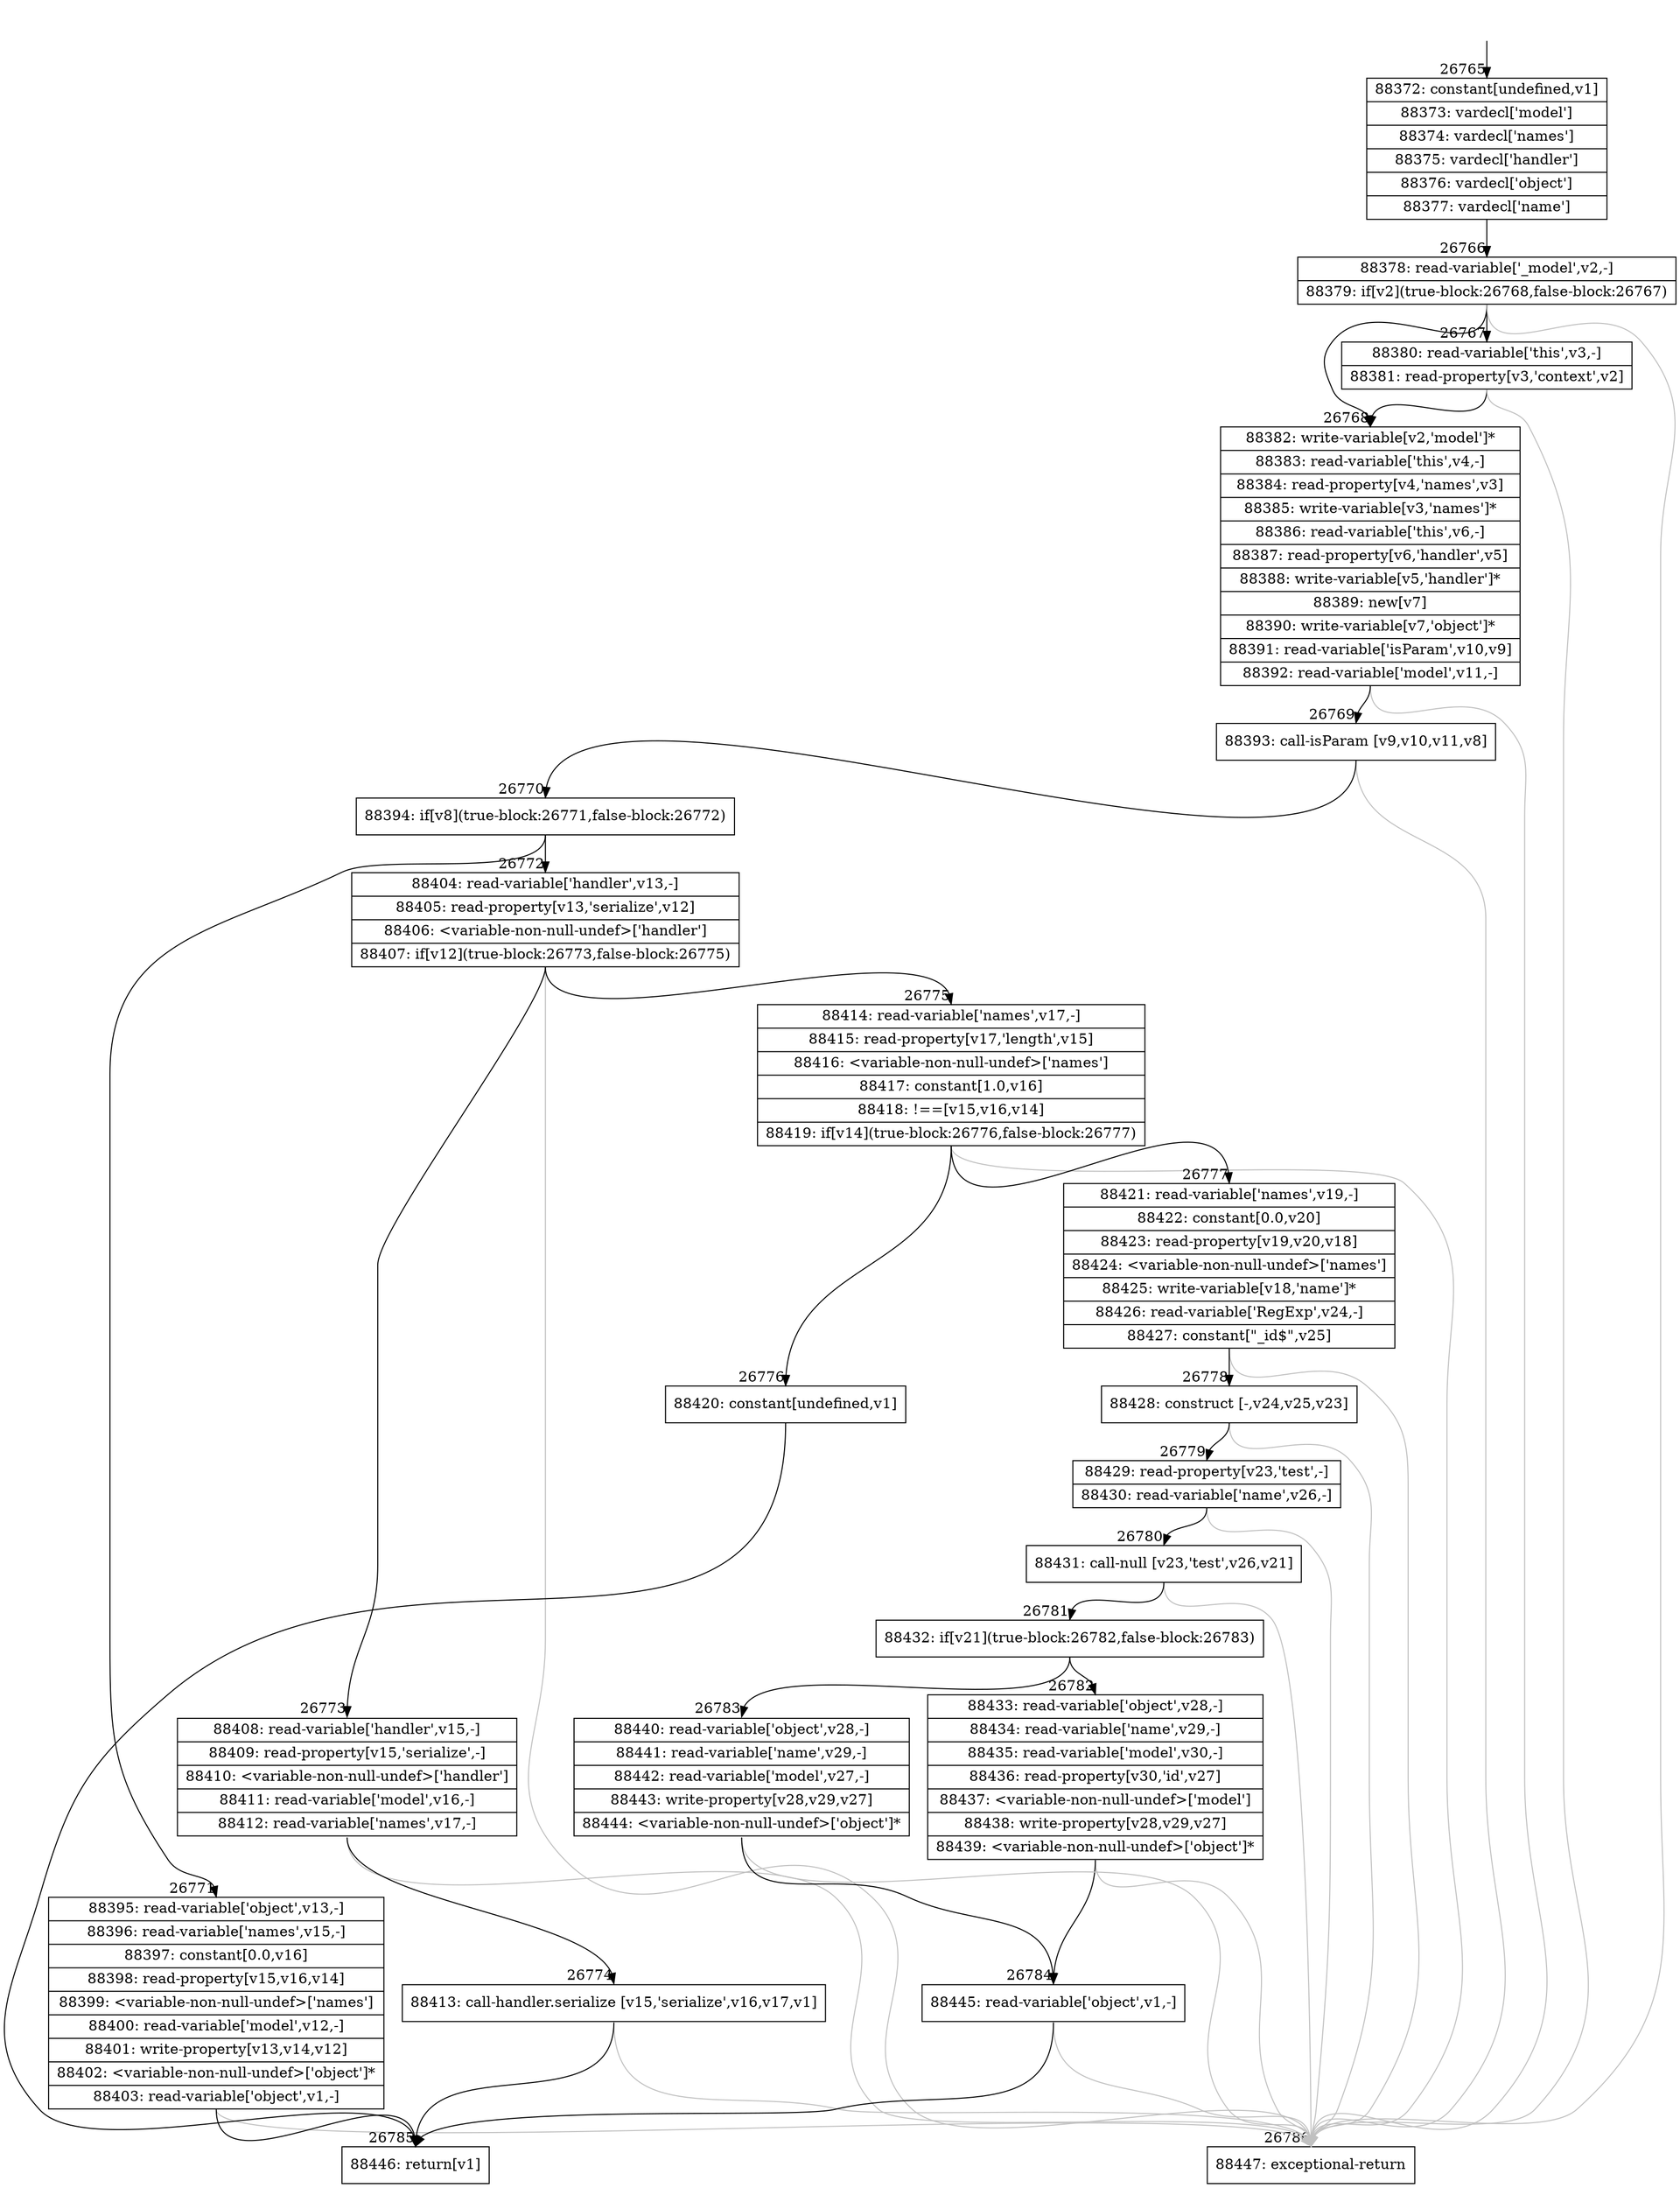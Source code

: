 digraph {
rankdir="TD"
BB_entry2347[shape=none,label=""];
BB_entry2347 -> BB26765 [tailport=s, headport=n, headlabel="    26765"]
BB26765 [shape=record label="{88372: constant[undefined,v1]|88373: vardecl['model']|88374: vardecl['names']|88375: vardecl['handler']|88376: vardecl['object']|88377: vardecl['name']}" ] 
BB26765 -> BB26766 [tailport=s, headport=n, headlabel="      26766"]
BB26766 [shape=record label="{88378: read-variable['_model',v2,-]|88379: if[v2](true-block:26768,false-block:26767)}" ] 
BB26766 -> BB26768 [tailport=s, headport=n, headlabel="      26768"]
BB26766 -> BB26767 [tailport=s, headport=n, headlabel="      26767"]
BB26766 -> BB26786 [tailport=s, headport=n, color=gray, headlabel="      26786"]
BB26767 [shape=record label="{88380: read-variable['this',v3,-]|88381: read-property[v3,'context',v2]}" ] 
BB26767 -> BB26768 [tailport=s, headport=n]
BB26767 -> BB26786 [tailport=s, headport=n, color=gray]
BB26768 [shape=record label="{88382: write-variable[v2,'model']*|88383: read-variable['this',v4,-]|88384: read-property[v4,'names',v3]|88385: write-variable[v3,'names']*|88386: read-variable['this',v6,-]|88387: read-property[v6,'handler',v5]|88388: write-variable[v5,'handler']*|88389: new[v7]|88390: write-variable[v7,'object']*|88391: read-variable['isParam',v10,v9]|88392: read-variable['model',v11,-]}" ] 
BB26768 -> BB26769 [tailport=s, headport=n, headlabel="      26769"]
BB26768 -> BB26786 [tailport=s, headport=n, color=gray]
BB26769 [shape=record label="{88393: call-isParam [v9,v10,v11,v8]}" ] 
BB26769 -> BB26770 [tailport=s, headport=n, headlabel="      26770"]
BB26769 -> BB26786 [tailport=s, headport=n, color=gray]
BB26770 [shape=record label="{88394: if[v8](true-block:26771,false-block:26772)}" ] 
BB26770 -> BB26771 [tailport=s, headport=n, headlabel="      26771"]
BB26770 -> BB26772 [tailport=s, headport=n, headlabel="      26772"]
BB26771 [shape=record label="{88395: read-variable['object',v13,-]|88396: read-variable['names',v15,-]|88397: constant[0.0,v16]|88398: read-property[v15,v16,v14]|88399: \<variable-non-null-undef\>['names']|88400: read-variable['model',v12,-]|88401: write-property[v13,v14,v12]|88402: \<variable-non-null-undef\>['object']*|88403: read-variable['object',v1,-]}" ] 
BB26771 -> BB26785 [tailport=s, headport=n, headlabel="      26785"]
BB26771 -> BB26786 [tailport=s, headport=n, color=gray]
BB26772 [shape=record label="{88404: read-variable['handler',v13,-]|88405: read-property[v13,'serialize',v12]|88406: \<variable-non-null-undef\>['handler']|88407: if[v12](true-block:26773,false-block:26775)}" ] 
BB26772 -> BB26773 [tailport=s, headport=n, headlabel="      26773"]
BB26772 -> BB26775 [tailport=s, headport=n, headlabel="      26775"]
BB26772 -> BB26786 [tailport=s, headport=n, color=gray]
BB26773 [shape=record label="{88408: read-variable['handler',v15,-]|88409: read-property[v15,'serialize',-]|88410: \<variable-non-null-undef\>['handler']|88411: read-variable['model',v16,-]|88412: read-variable['names',v17,-]}" ] 
BB26773 -> BB26774 [tailport=s, headport=n, headlabel="      26774"]
BB26773 -> BB26786 [tailport=s, headport=n, color=gray]
BB26774 [shape=record label="{88413: call-handler.serialize [v15,'serialize',v16,v17,v1]}" ] 
BB26774 -> BB26785 [tailport=s, headport=n]
BB26774 -> BB26786 [tailport=s, headport=n, color=gray]
BB26775 [shape=record label="{88414: read-variable['names',v17,-]|88415: read-property[v17,'length',v15]|88416: \<variable-non-null-undef\>['names']|88417: constant[1.0,v16]|88418: !==[v15,v16,v14]|88419: if[v14](true-block:26776,false-block:26777)}" ] 
BB26775 -> BB26776 [tailport=s, headport=n, headlabel="      26776"]
BB26775 -> BB26777 [tailport=s, headport=n, headlabel="      26777"]
BB26775 -> BB26786 [tailport=s, headport=n, color=gray]
BB26776 [shape=record label="{88420: constant[undefined,v1]}" ] 
BB26776 -> BB26785 [tailport=s, headport=n]
BB26777 [shape=record label="{88421: read-variable['names',v19,-]|88422: constant[0.0,v20]|88423: read-property[v19,v20,v18]|88424: \<variable-non-null-undef\>['names']|88425: write-variable[v18,'name']*|88426: read-variable['RegExp',v24,-]|88427: constant[\"_id$\",v25]}" ] 
BB26777 -> BB26778 [tailport=s, headport=n, headlabel="      26778"]
BB26777 -> BB26786 [tailport=s, headport=n, color=gray]
BB26778 [shape=record label="{88428: construct [-,v24,v25,v23]}" ] 
BB26778 -> BB26779 [tailport=s, headport=n, headlabel="      26779"]
BB26778 -> BB26786 [tailport=s, headport=n, color=gray]
BB26779 [shape=record label="{88429: read-property[v23,'test',-]|88430: read-variable['name',v26,-]}" ] 
BB26779 -> BB26780 [tailport=s, headport=n, headlabel="      26780"]
BB26779 -> BB26786 [tailport=s, headport=n, color=gray]
BB26780 [shape=record label="{88431: call-null [v23,'test',v26,v21]}" ] 
BB26780 -> BB26781 [tailport=s, headport=n, headlabel="      26781"]
BB26780 -> BB26786 [tailport=s, headport=n, color=gray]
BB26781 [shape=record label="{88432: if[v21](true-block:26782,false-block:26783)}" ] 
BB26781 -> BB26782 [tailport=s, headport=n, headlabel="      26782"]
BB26781 -> BB26783 [tailport=s, headport=n, headlabel="      26783"]
BB26782 [shape=record label="{88433: read-variable['object',v28,-]|88434: read-variable['name',v29,-]|88435: read-variable['model',v30,-]|88436: read-property[v30,'id',v27]|88437: \<variable-non-null-undef\>['model']|88438: write-property[v28,v29,v27]|88439: \<variable-non-null-undef\>['object']*}" ] 
BB26782 -> BB26784 [tailport=s, headport=n, headlabel="      26784"]
BB26782 -> BB26786 [tailport=s, headport=n, color=gray]
BB26783 [shape=record label="{88440: read-variable['object',v28,-]|88441: read-variable['name',v29,-]|88442: read-variable['model',v27,-]|88443: write-property[v28,v29,v27]|88444: \<variable-non-null-undef\>['object']*}" ] 
BB26783 -> BB26784 [tailport=s, headport=n]
BB26783 -> BB26786 [tailport=s, headport=n, color=gray]
BB26784 [shape=record label="{88445: read-variable['object',v1,-]}" ] 
BB26784 -> BB26785 [tailport=s, headport=n]
BB26784 -> BB26786 [tailport=s, headport=n, color=gray]
BB26785 [shape=record label="{88446: return[v1]}" ] 
BB26786 [shape=record label="{88447: exceptional-return}" ] 
//#$~ 48430
}
